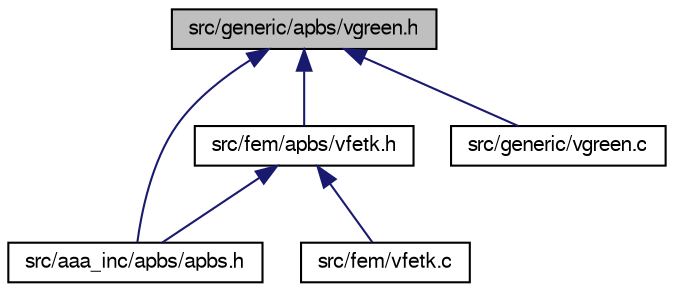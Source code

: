 digraph "src/generic/apbs/vgreen.h"
{
  edge [fontname="FreeSans",fontsize="10",labelfontname="FreeSans",labelfontsize="10"];
  node [fontname="FreeSans",fontsize="10",shape=record];
  Node1 [label="src/generic/apbs/vgreen.h",height=0.2,width=0.4,color="black", fillcolor="grey75", style="filled" fontcolor="black"];
  Node1 -> Node2 [dir="back",color="midnightblue",fontsize="10",style="solid",fontname="FreeSans"];
  Node2 [label="src/aaa_inc/apbs/apbs.h",height=0.2,width=0.4,color="black", fillcolor="white", style="filled",URL="$apbs_8h.html",tooltip="Top-level header for APBS."];
  Node1 -> Node3 [dir="back",color="midnightblue",fontsize="10",style="solid",fontname="FreeSans"];
  Node3 [label="src/fem/apbs/vfetk.h",height=0.2,width=0.4,color="black", fillcolor="white", style="filled",URL="$vfetk_8h.html",tooltip="Contains declarations for class Vfetk."];
  Node3 -> Node2 [dir="back",color="midnightblue",fontsize="10",style="solid",fontname="FreeSans"];
  Node3 -> Node4 [dir="back",color="midnightblue",fontsize="10",style="solid",fontname="FreeSans"];
  Node4 [label="src/fem/vfetk.c",height=0.2,width=0.4,color="black", fillcolor="white", style="filled",URL="$vfetk_8c.html",tooltip="Class Vfetk methods."];
  Node1 -> Node5 [dir="back",color="midnightblue",fontsize="10",style="solid",fontname="FreeSans"];
  Node5 [label="src/generic/vgreen.c",height=0.2,width=0.4,color="black", fillcolor="white", style="filled",URL="$vgreen_8c.html",tooltip="Class Vgreen methods."];
}
